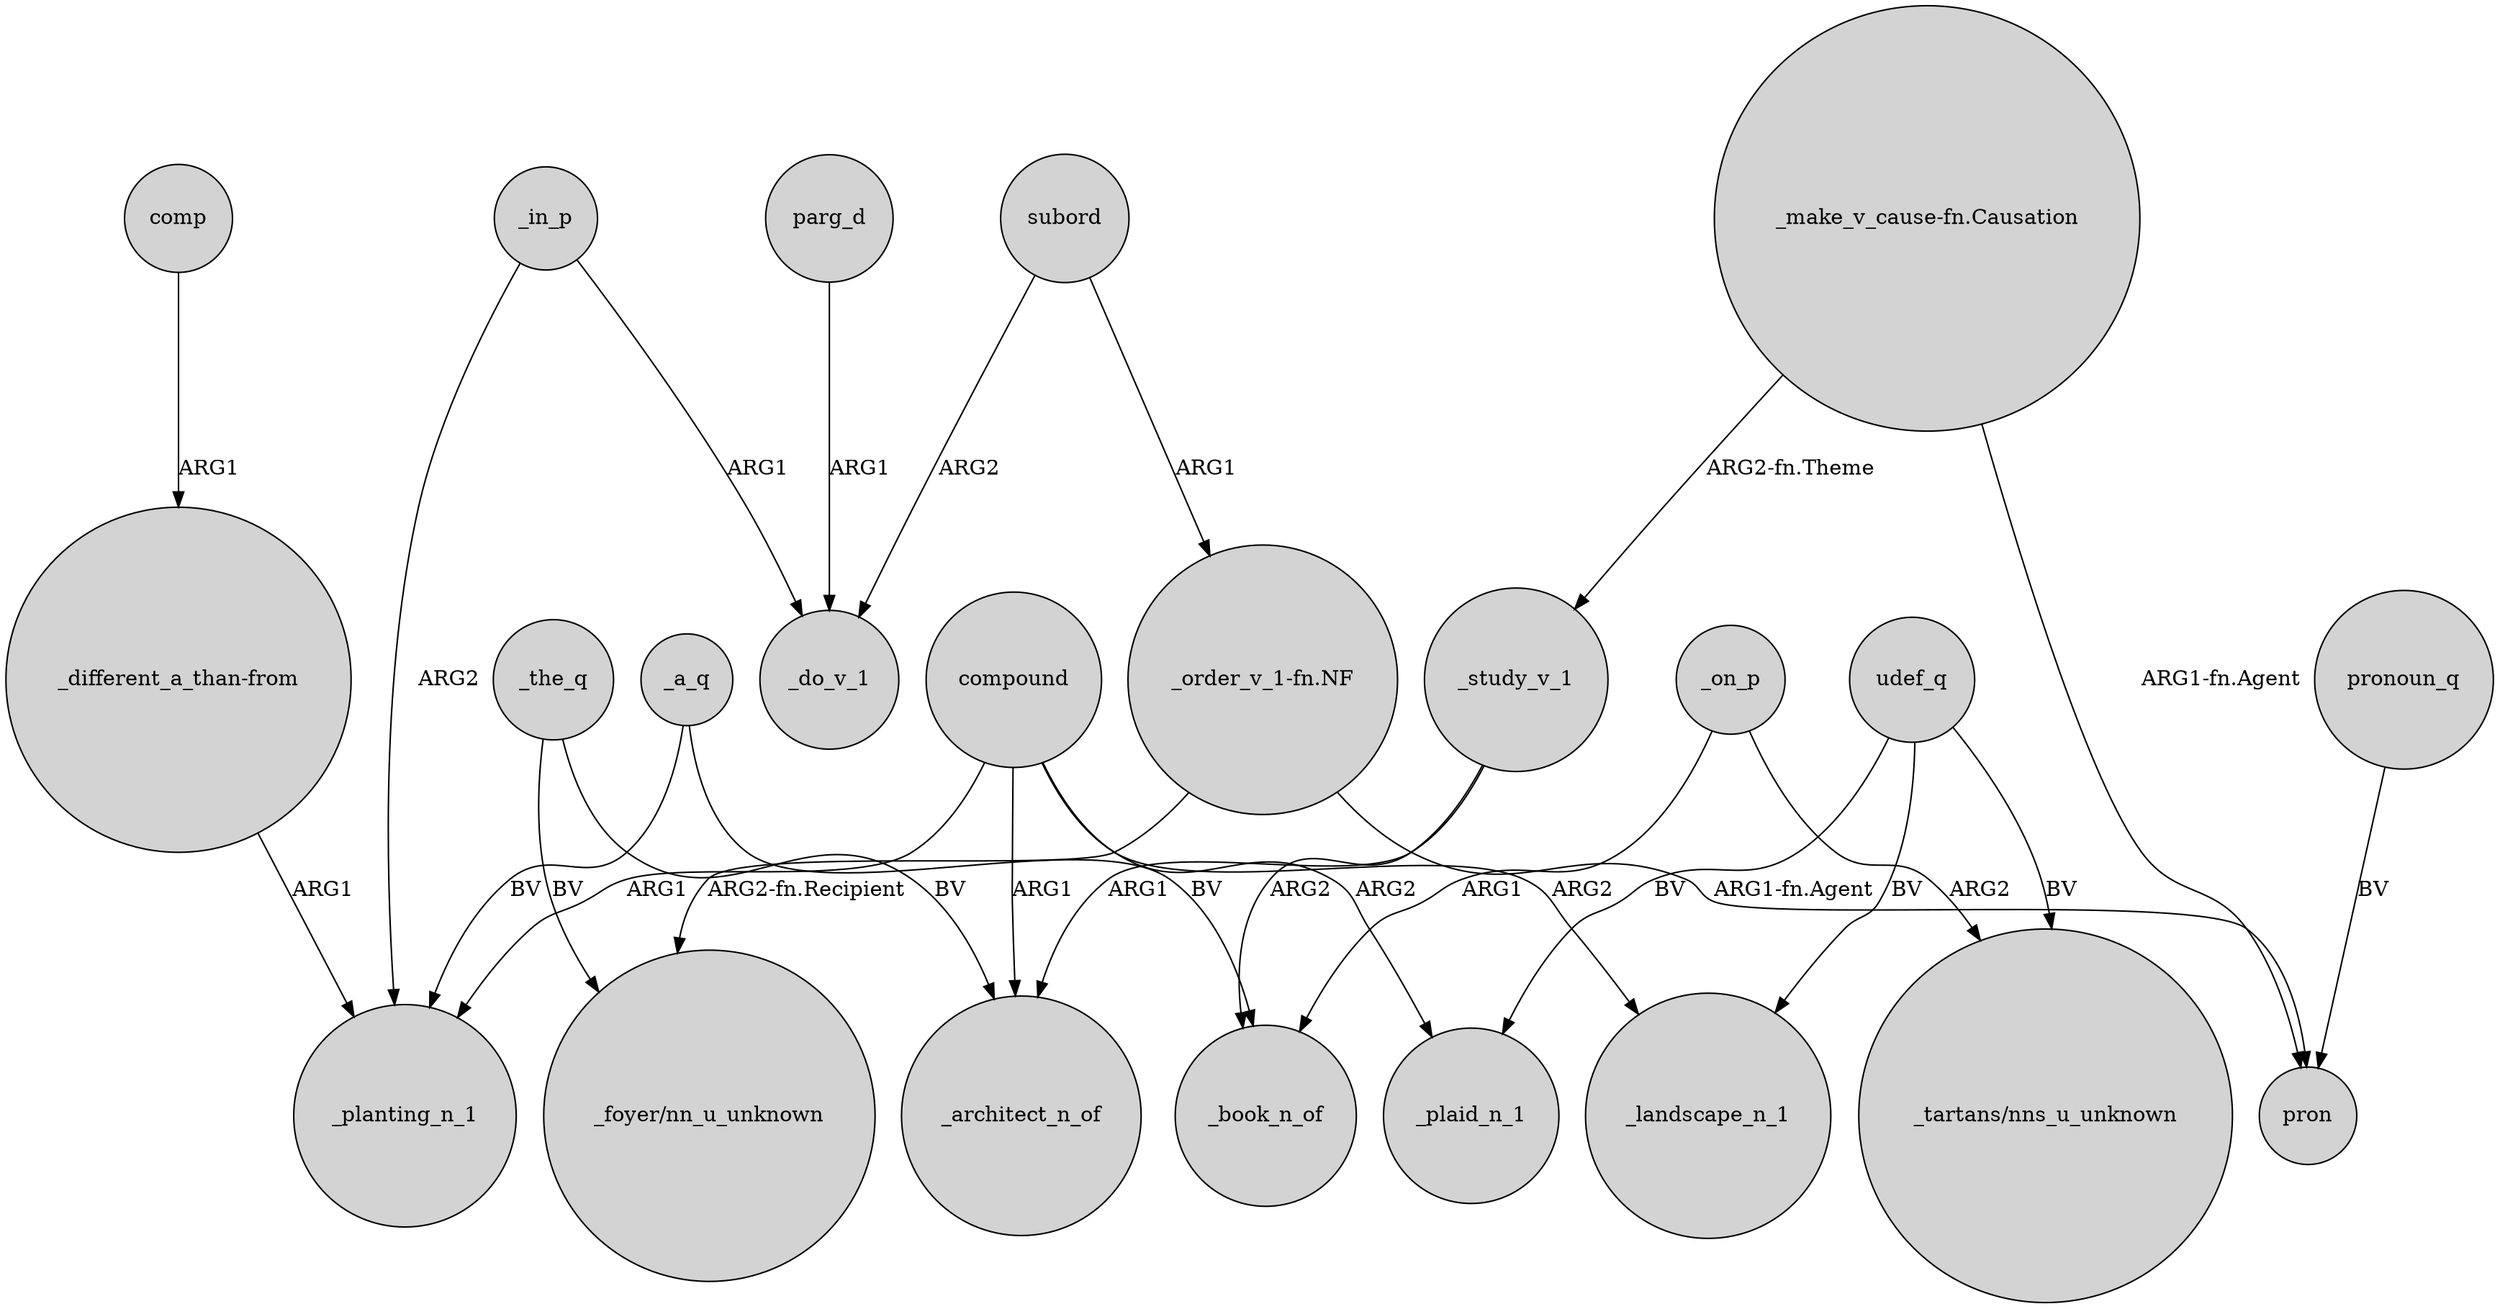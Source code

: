 digraph {
	node [shape=circle style=filled]
	compound -> _planting_n_1 [label=ARG1]
	"_make_v_cause-fn.Causation" -> _study_v_1 [label="ARG2-fn.Theme"]
	_the_q -> "_foyer/nn_u_unknown" [label=BV]
	parg_d -> _do_v_1 [label=ARG1]
	subord -> "_order_v_1-fn.NF" [label=ARG1]
	udef_q -> _plaid_n_1 [label=BV]
	"_order_v_1-fn.NF" -> pron [label="ARG1-fn.Agent"]
	_in_p -> _do_v_1 [label=ARG1]
	subord -> _do_v_1 [label=ARG2]
	compound -> _architect_n_of [label=ARG1]
	_on_p -> _book_n_of [label=ARG1]
	"_different_a_than-from" -> _planting_n_1 [label=ARG1]
	_a_q -> _book_n_of [label=BV]
	_the_q -> _architect_n_of [label=BV]
	pronoun_q -> pron [label=BV]
	compound -> _landscape_n_1 [label=ARG2]
	_in_p -> _planting_n_1 [label=ARG2]
	"_order_v_1-fn.NF" -> "_foyer/nn_u_unknown" [label="ARG2-fn.Recipient"]
	comp -> "_different_a_than-from" [label=ARG1]
	_on_p -> "_tartans/nns_u_unknown" [label=ARG2]
	_a_q -> _planting_n_1 [label=BV]
	udef_q -> _landscape_n_1 [label=BV]
	"_make_v_cause-fn.Causation" -> pron [label="ARG1-fn.Agent"]
	_study_v_1 -> _architect_n_of [label=ARG1]
	_study_v_1 -> _book_n_of [label=ARG2]
	compound -> _plaid_n_1 [label=ARG2]
	udef_q -> "_tartans/nns_u_unknown" [label=BV]
}
